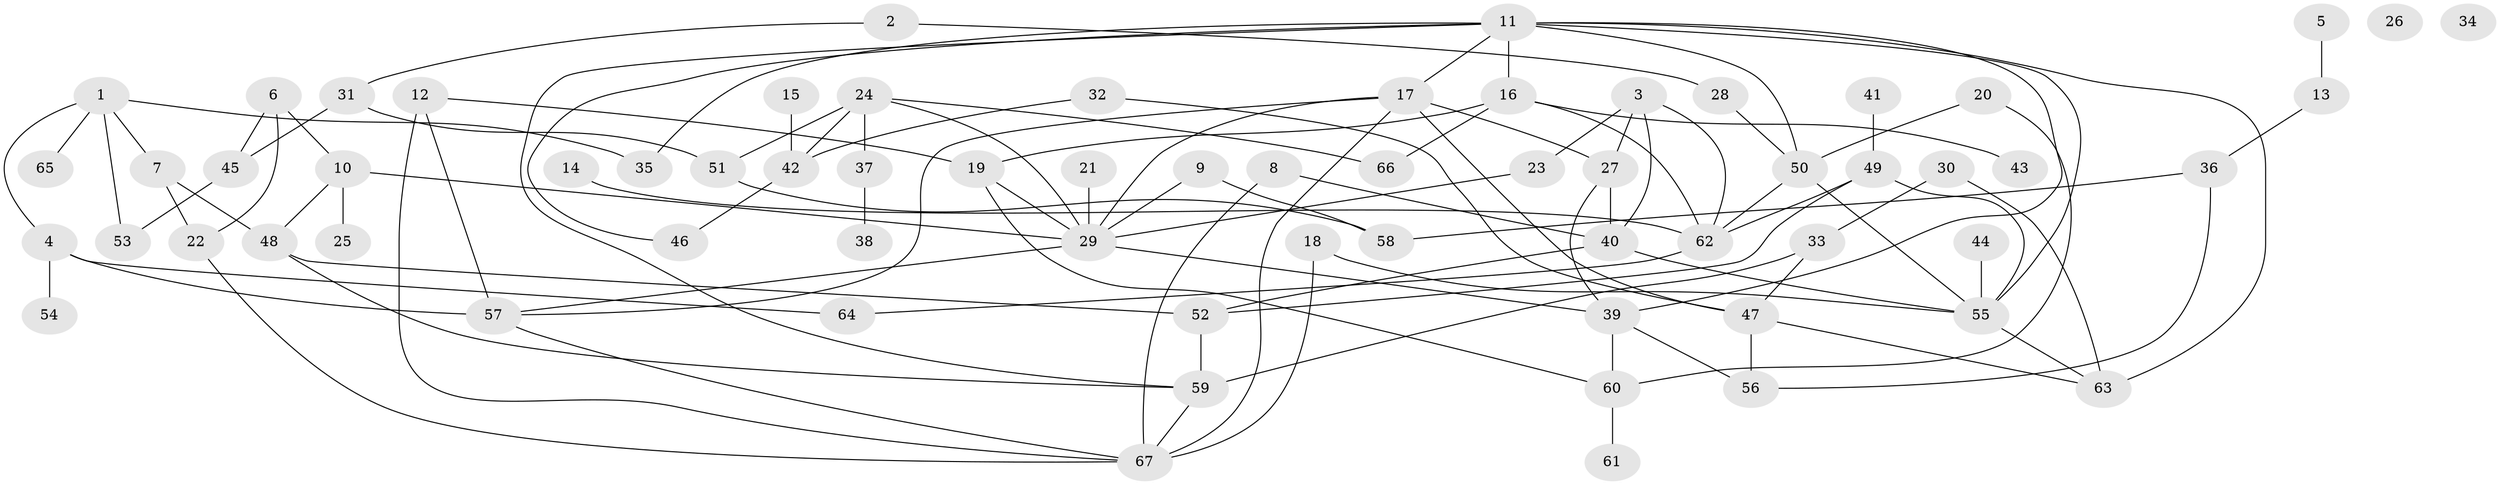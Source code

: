// Generated by graph-tools (version 1.1) at 2025/39/03/09/25 04:39:26]
// undirected, 67 vertices, 105 edges
graph export_dot {
graph [start="1"]
  node [color=gray90,style=filled];
  1;
  2;
  3;
  4;
  5;
  6;
  7;
  8;
  9;
  10;
  11;
  12;
  13;
  14;
  15;
  16;
  17;
  18;
  19;
  20;
  21;
  22;
  23;
  24;
  25;
  26;
  27;
  28;
  29;
  30;
  31;
  32;
  33;
  34;
  35;
  36;
  37;
  38;
  39;
  40;
  41;
  42;
  43;
  44;
  45;
  46;
  47;
  48;
  49;
  50;
  51;
  52;
  53;
  54;
  55;
  56;
  57;
  58;
  59;
  60;
  61;
  62;
  63;
  64;
  65;
  66;
  67;
  1 -- 4;
  1 -- 7;
  1 -- 35;
  1 -- 53;
  1 -- 65;
  2 -- 28;
  2 -- 31;
  3 -- 23;
  3 -- 27;
  3 -- 40;
  3 -- 62;
  4 -- 54;
  4 -- 57;
  4 -- 64;
  5 -- 13;
  6 -- 10;
  6 -- 22;
  6 -- 45;
  7 -- 22;
  7 -- 48;
  8 -- 40;
  8 -- 67;
  9 -- 29;
  9 -- 58;
  10 -- 25;
  10 -- 29;
  10 -- 48;
  11 -- 16;
  11 -- 17;
  11 -- 35;
  11 -- 39;
  11 -- 46;
  11 -- 50;
  11 -- 55;
  11 -- 59;
  11 -- 63;
  12 -- 19;
  12 -- 57;
  12 -- 67;
  13 -- 36;
  14 -- 62;
  15 -- 42;
  16 -- 19;
  16 -- 43;
  16 -- 62;
  16 -- 66;
  17 -- 27;
  17 -- 29;
  17 -- 47;
  17 -- 57;
  17 -- 67;
  18 -- 55;
  18 -- 67;
  19 -- 29;
  19 -- 60;
  20 -- 50;
  20 -- 60;
  21 -- 29;
  22 -- 67;
  23 -- 29;
  24 -- 29;
  24 -- 37;
  24 -- 42;
  24 -- 51;
  24 -- 66;
  27 -- 39;
  27 -- 40;
  28 -- 50;
  29 -- 39;
  29 -- 57;
  30 -- 33;
  30 -- 63;
  31 -- 45;
  31 -- 51;
  32 -- 42;
  32 -- 47;
  33 -- 47;
  33 -- 59;
  36 -- 56;
  36 -- 58;
  37 -- 38;
  39 -- 56;
  39 -- 60;
  40 -- 52;
  40 -- 55;
  41 -- 49;
  42 -- 46;
  44 -- 55;
  45 -- 53;
  47 -- 56;
  47 -- 63;
  48 -- 52;
  48 -- 59;
  49 -- 52;
  49 -- 55;
  49 -- 62;
  50 -- 55;
  50 -- 62;
  51 -- 58;
  52 -- 59;
  55 -- 63;
  57 -- 67;
  59 -- 67;
  60 -- 61;
  62 -- 64;
}
